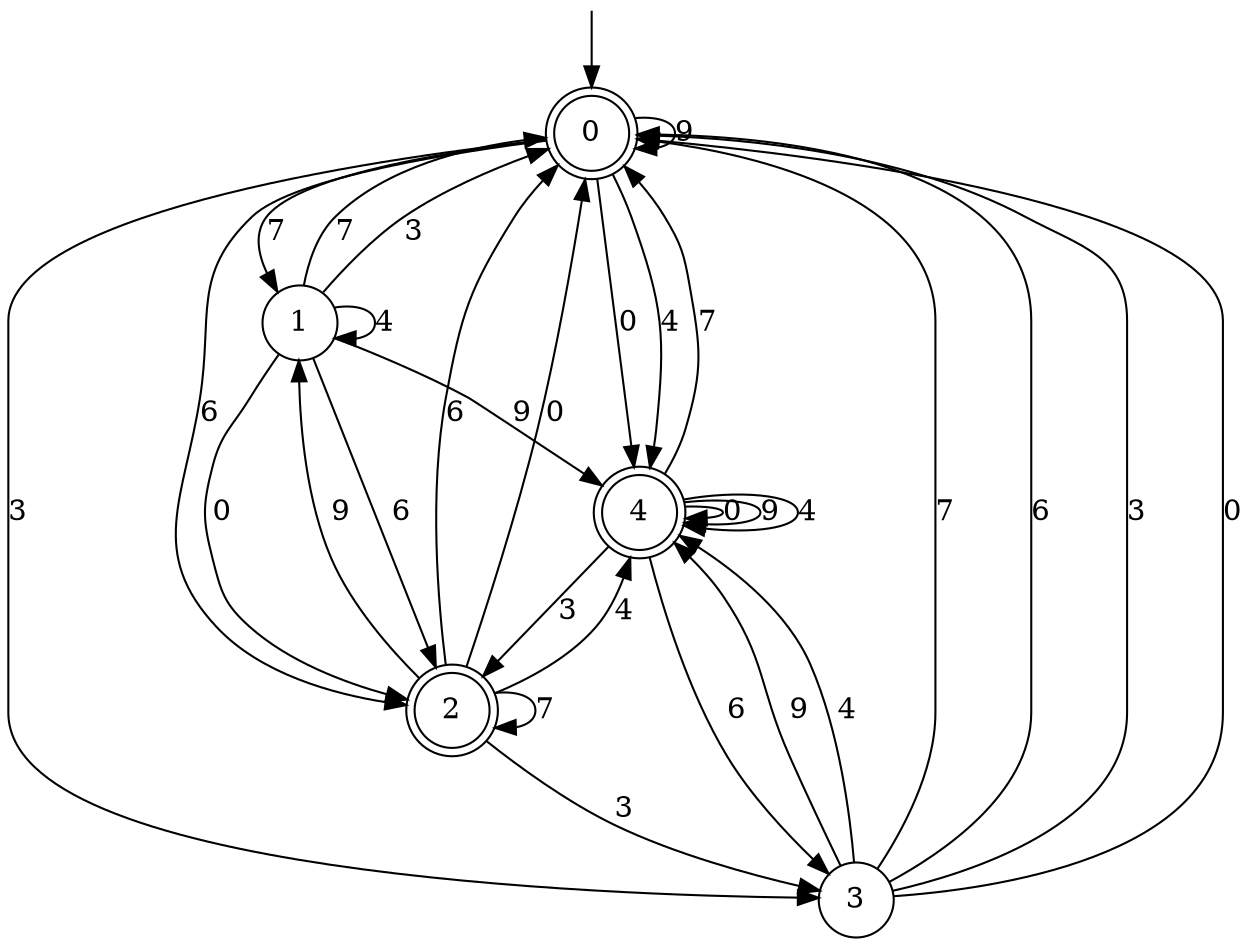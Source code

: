digraph g {

	s0 [shape="doublecircle" label="0"];
	s1 [shape="circle" label="1"];
	s2 [shape="doublecircle" label="2"];
	s3 [shape="circle" label="3"];
	s4 [shape="doublecircle" label="4"];
	s0 -> s1 [label="7"];
	s0 -> s2 [label="6"];
	s0 -> s3 [label="3"];
	s0 -> s4 [label="0"];
	s0 -> s0 [label="9"];
	s0 -> s4 [label="4"];
	s1 -> s0 [label="7"];
	s1 -> s2 [label="6"];
	s1 -> s0 [label="3"];
	s1 -> s2 [label="0"];
	s1 -> s4 [label="9"];
	s1 -> s1 [label="4"];
	s2 -> s2 [label="7"];
	s2 -> s0 [label="6"];
	s2 -> s3 [label="3"];
	s2 -> s0 [label="0"];
	s2 -> s1 [label="9"];
	s2 -> s4 [label="4"];
	s3 -> s0 [label="7"];
	s3 -> s0 [label="6"];
	s3 -> s0 [label="3"];
	s3 -> s0 [label="0"];
	s3 -> s4 [label="9"];
	s3 -> s4 [label="4"];
	s4 -> s0 [label="7"];
	s4 -> s3 [label="6"];
	s4 -> s2 [label="3"];
	s4 -> s4 [label="0"];
	s4 -> s4 [label="9"];
	s4 -> s4 [label="4"];

__start0 [label="" shape="none" width="0" height="0"];
__start0 -> s0;

}
